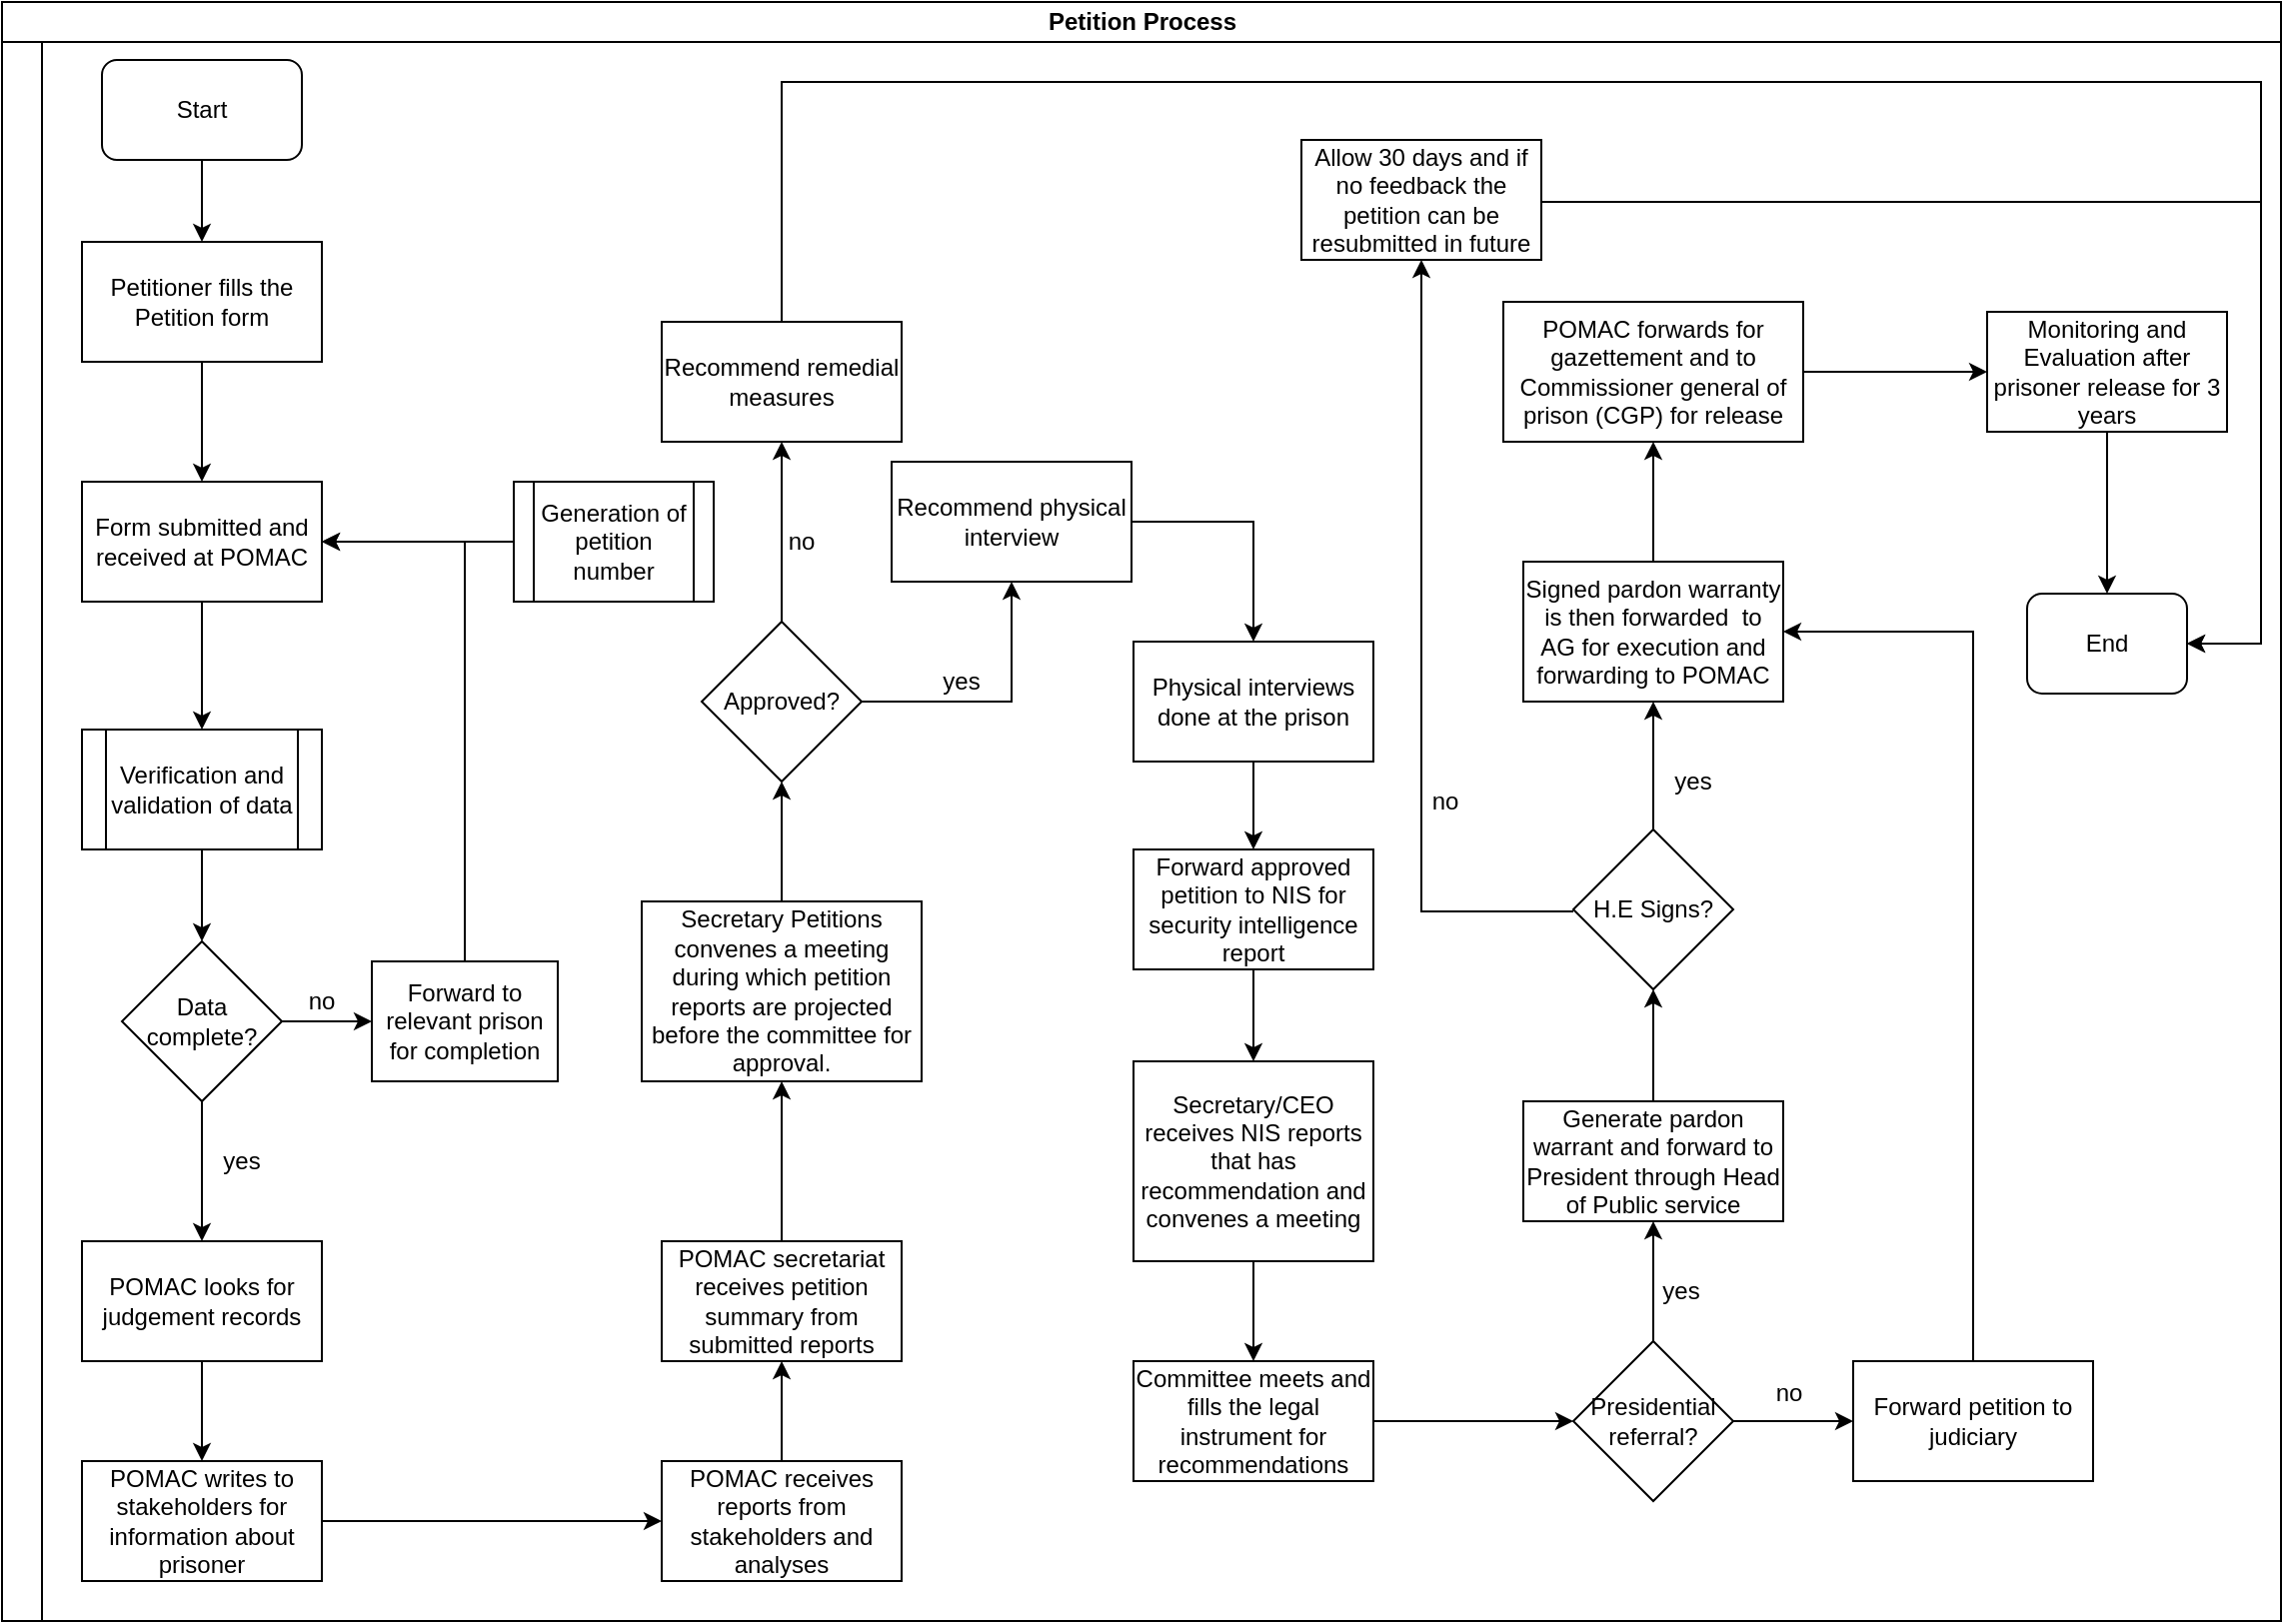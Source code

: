 <mxfile version="13.8.0" type="github">
  <diagram id="znga5Cu131E_-9qryZF8" name="Page-1">
    <mxGraphModel dx="910" dy="487" grid="1" gridSize="10" guides="1" tooltips="1" connect="1" arrows="1" fold="1" page="1" pageScale="1" pageWidth="1169" pageHeight="827" math="0" shadow="0">
      <root>
        <mxCell id="0" />
        <mxCell id="1" parent="0" />
        <mxCell id="18WlAGKv3SEhdBKcBWfW-1" value="Petition Process" style="swimlane;html=1;childLayout=stackLayout;resizeParent=1;resizeParentMax=0;horizontal=1;startSize=20;horizontalStack=0;" parent="1" vertex="1">
          <mxGeometry x="20" y="10" width="1140" height="810" as="geometry" />
        </mxCell>
        <mxCell id="18WlAGKv3SEhdBKcBWfW-2" value="" style="swimlane;html=1;startSize=20;horizontal=0;" parent="18WlAGKv3SEhdBKcBWfW-1" vertex="1">
          <mxGeometry y="20" width="1140" height="790" as="geometry" />
        </mxCell>
        <mxCell id="tqYWSmG6XYO8T_lrHcQw-3" value="" style="edgeStyle=orthogonalEdgeStyle;rounded=0;orthogonalLoop=1;jettySize=auto;html=1;entryX=0.5;entryY=0;entryDx=0;entryDy=0;" parent="18WlAGKv3SEhdBKcBWfW-2" source="tqYWSmG6XYO8T_lrHcQw-1" target="tqYWSmG6XYO8T_lrHcQw-4" edge="1">
          <mxGeometry relative="1" as="geometry">
            <mxPoint x="100" y="135" as="targetPoint" />
          </mxGeometry>
        </mxCell>
        <mxCell id="tqYWSmG6XYO8T_lrHcQw-1" value="Start" style="rounded=1;whiteSpace=wrap;html=1;" parent="18WlAGKv3SEhdBKcBWfW-2" vertex="1">
          <mxGeometry x="50" y="9" width="100" height="50" as="geometry" />
        </mxCell>
        <mxCell id="XICMrNqC_bUasMm1yP-3-61" value="Allow 30 days and if no feedback the petition can be resubmitted in future" style="rounded=0;whiteSpace=wrap;html=1;" vertex="1" parent="18WlAGKv3SEhdBKcBWfW-2">
          <mxGeometry x="650" y="49" width="120" height="60" as="geometry" />
        </mxCell>
        <mxCell id="tqYWSmG6XYO8T_lrHcQw-4" value="Petitioner fills the Petition form" style="rounded=0;whiteSpace=wrap;html=1;" parent="18WlAGKv3SEhdBKcBWfW-2" vertex="1">
          <mxGeometry x="40" y="100" width="120" height="60" as="geometry" />
        </mxCell>
        <mxCell id="XICMrNqC_bUasMm1yP-3-44" value="POMAC forwards for gazettement and to Commissioner general of prison (CGP) for release" style="whiteSpace=wrap;html=1;rounded=0;" vertex="1" parent="18WlAGKv3SEhdBKcBWfW-2">
          <mxGeometry x="751" y="130" width="150" height="70" as="geometry" />
        </mxCell>
        <mxCell id="XICMrNqC_bUasMm1yP-3-46" value="Monitoring and Evaluation after prisoner release for 3 years" style="whiteSpace=wrap;html=1;rounded=0;" vertex="1" parent="18WlAGKv3SEhdBKcBWfW-2">
          <mxGeometry x="993" y="135" width="120" height="60" as="geometry" />
        </mxCell>
        <mxCell id="XICMrNqC_bUasMm1yP-3-13" value="Recommend physical interview" style="whiteSpace=wrap;html=1;rounded=0;" vertex="1" parent="18WlAGKv3SEhdBKcBWfW-2">
          <mxGeometry x="445" y="210" width="120" height="60" as="geometry" />
        </mxCell>
        <mxCell id="tqYWSmG6XYO8T_lrHcQw-9" value="Generation of petition number" style="shape=process;whiteSpace=wrap;html=1;backgroundOutline=1;" parent="18WlAGKv3SEhdBKcBWfW-2" vertex="1">
          <mxGeometry x="256" y="220" width="100" height="60" as="geometry" />
        </mxCell>
        <mxCell id="tqYWSmG6XYO8T_lrHcQw-5" value="Form submitted and received at POMAC" style="whiteSpace=wrap;html=1;rounded=0;" parent="18WlAGKv3SEhdBKcBWfW-2" vertex="1">
          <mxGeometry x="40" y="220" width="120" height="60" as="geometry" />
        </mxCell>
        <mxCell id="XICMrNqC_bUasMm1yP-3-54" value="no" style="text;html=1;strokeColor=none;fillColor=none;align=center;verticalAlign=middle;whiteSpace=wrap;rounded=0;" vertex="1" parent="18WlAGKv3SEhdBKcBWfW-2">
          <mxGeometry x="380" y="240" width="40" height="20" as="geometry" />
        </mxCell>
        <mxCell id="XICMrNqC_bUasMm1yP-3-38" value="Signed pardon warranty is then forwarded&amp;nbsp; to AG for execution and forwarding to POMAC" style="whiteSpace=wrap;html=1;rounded=0;" vertex="1" parent="18WlAGKv3SEhdBKcBWfW-2">
          <mxGeometry x="761" y="260" width="130" height="70" as="geometry" />
        </mxCell>
        <mxCell id="XICMrNqC_bUasMm1yP-3-57" value="End" style="rounded=1;whiteSpace=wrap;html=1;" vertex="1" parent="18WlAGKv3SEhdBKcBWfW-2">
          <mxGeometry x="1013" y="276" width="80" height="50" as="geometry" />
        </mxCell>
        <mxCell id="XICMrNqC_bUasMm1yP-3-15" value="yes" style="text;html=1;strokeColor=none;fillColor=none;align=center;verticalAlign=middle;whiteSpace=wrap;rounded=0;" vertex="1" parent="18WlAGKv3SEhdBKcBWfW-2">
          <mxGeometry x="460" y="310" width="40" height="20" as="geometry" />
        </mxCell>
        <mxCell id="XICMrNqC_bUasMm1yP-3-11" value="Approved?" style="rhombus;whiteSpace=wrap;html=1;rounded=0;" vertex="1" parent="18WlAGKv3SEhdBKcBWfW-2">
          <mxGeometry x="350" y="290" width="80" height="80" as="geometry" />
        </mxCell>
        <mxCell id="XICMrNqC_bUasMm1yP-3-16" value="Physical interviews done at the prison" style="whiteSpace=wrap;html=1;rounded=0;" vertex="1" parent="18WlAGKv3SEhdBKcBWfW-2">
          <mxGeometry x="566" y="300" width="120" height="60" as="geometry" />
        </mxCell>
        <mxCell id="XICMrNqC_bUasMm1yP-3-42" value="yes" style="text;html=1;strokeColor=none;fillColor=none;align=center;verticalAlign=middle;whiteSpace=wrap;rounded=0;" vertex="1" parent="18WlAGKv3SEhdBKcBWfW-2">
          <mxGeometry x="826" y="360" width="40" height="20" as="geometry" />
        </mxCell>
        <mxCell id="tqYWSmG6XYO8T_lrHcQw-7" value="Verification and validation of data" style="shape=process;whiteSpace=wrap;html=1;backgroundOutline=1;rounded=0;" parent="18WlAGKv3SEhdBKcBWfW-2" vertex="1">
          <mxGeometry x="40" y="344" width="120" height="60" as="geometry" />
        </mxCell>
        <mxCell id="XICMrNqC_bUasMm1yP-3-60" value="no" style="text;html=1;strokeColor=none;fillColor=none;align=center;verticalAlign=middle;whiteSpace=wrap;rounded=0;" vertex="1" parent="18WlAGKv3SEhdBKcBWfW-2">
          <mxGeometry x="702" y="370" width="40" height="20" as="geometry" />
        </mxCell>
        <mxCell id="XICMrNqC_bUasMm1yP-3-18" value="Forward approved petition to NIS for security intelligence report" style="whiteSpace=wrap;html=1;rounded=0;" vertex="1" parent="18WlAGKv3SEhdBKcBWfW-2">
          <mxGeometry x="566" y="404" width="120" height="60" as="geometry" />
        </mxCell>
        <mxCell id="XICMrNqC_bUasMm1yP-3-36" value="H.E Signs?" style="rhombus;whiteSpace=wrap;html=1;rounded=0;" vertex="1" parent="18WlAGKv3SEhdBKcBWfW-2">
          <mxGeometry x="786" y="394" width="80" height="80" as="geometry" />
        </mxCell>
        <mxCell id="XICMrNqC_bUasMm1yP-3-68" value="no" style="text;html=1;strokeColor=none;fillColor=none;align=center;verticalAlign=middle;whiteSpace=wrap;rounded=0;" vertex="1" parent="18WlAGKv3SEhdBKcBWfW-2">
          <mxGeometry x="140" y="470" width="40" height="20" as="geometry" />
        </mxCell>
        <mxCell id="tqYWSmG6XYO8T_lrHcQw-11" value="Data complete?" style="rhombus;whiteSpace=wrap;html=1;rounded=0;" parent="18WlAGKv3SEhdBKcBWfW-2" vertex="1">
          <mxGeometry x="60" y="450" width="80" height="80" as="geometry" />
        </mxCell>
        <mxCell id="XICMrNqC_bUasMm1yP-3-7" value="Secretary Petitions convenes a meeting during which petition reports are projected before the committee for approval." style="whiteSpace=wrap;html=1;rounded=0;" vertex="1" parent="18WlAGKv3SEhdBKcBWfW-2">
          <mxGeometry x="320" y="430" width="140" height="90" as="geometry" />
        </mxCell>
        <mxCell id="XICMrNqC_bUasMm1yP-3-28" value="Generate pardon warrant and forward to President through Head of Public service" style="whiteSpace=wrap;html=1;rounded=0;" vertex="1" parent="18WlAGKv3SEhdBKcBWfW-2">
          <mxGeometry x="761" y="530" width="130" height="60" as="geometry" />
        </mxCell>
        <mxCell id="XICMrNqC_bUasMm1yP-3-20" value="Secretary/CEO receives NIS reports that has recommendation and convenes a meeting" style="whiteSpace=wrap;html=1;rounded=0;" vertex="1" parent="18WlAGKv3SEhdBKcBWfW-2">
          <mxGeometry x="566" y="510" width="120" height="100" as="geometry" />
        </mxCell>
        <mxCell id="tqYWSmG6XYO8T_lrHcQw-15" value="yes" style="text;html=1;strokeColor=none;fillColor=none;align=center;verticalAlign=middle;whiteSpace=wrap;rounded=0;" parent="18WlAGKv3SEhdBKcBWfW-2" vertex="1">
          <mxGeometry x="100" y="550" width="40" height="20" as="geometry" />
        </mxCell>
        <mxCell id="XICMrNqC_bUasMm1yP-3-5" value="POMAC secretariat receives petition summary from submitted reports" style="whiteSpace=wrap;html=1;rounded=0;" vertex="1" parent="18WlAGKv3SEhdBKcBWfW-2">
          <mxGeometry x="330" y="600" width="120" height="60" as="geometry" />
        </mxCell>
        <mxCell id="tqYWSmG6XYO8T_lrHcQw-13" value="POMAC looks for judgement records" style="whiteSpace=wrap;html=1;rounded=0;" parent="18WlAGKv3SEhdBKcBWfW-2" vertex="1">
          <mxGeometry x="40" y="600" width="120" height="60" as="geometry" />
        </mxCell>
        <mxCell id="tqYWSmG6XYO8T_lrHcQw-6" value="" style="edgeStyle=orthogonalEdgeStyle;rounded=0;orthogonalLoop=1;jettySize=auto;html=1;" parent="18WlAGKv3SEhdBKcBWfW-2" source="tqYWSmG6XYO8T_lrHcQw-4" target="tqYWSmG6XYO8T_lrHcQw-5" edge="1">
          <mxGeometry relative="1" as="geometry" />
        </mxCell>
        <mxCell id="tqYWSmG6XYO8T_lrHcQw-10" value="" style="edgeStyle=orthogonalEdgeStyle;rounded=0;orthogonalLoop=1;jettySize=auto;html=1;" parent="18WlAGKv3SEhdBKcBWfW-2" source="tqYWSmG6XYO8T_lrHcQw-9" target="tqYWSmG6XYO8T_lrHcQw-5" edge="1">
          <mxGeometry relative="1" as="geometry" />
        </mxCell>
        <mxCell id="tqYWSmG6XYO8T_lrHcQw-8" value="" style="edgeStyle=orthogonalEdgeStyle;rounded=0;orthogonalLoop=1;jettySize=auto;html=1;" parent="18WlAGKv3SEhdBKcBWfW-2" source="tqYWSmG6XYO8T_lrHcQw-5" target="tqYWSmG6XYO8T_lrHcQw-7" edge="1">
          <mxGeometry relative="1" as="geometry" />
        </mxCell>
        <mxCell id="tqYWSmG6XYO8T_lrHcQw-12" value="" style="edgeStyle=orthogonalEdgeStyle;rounded=0;orthogonalLoop=1;jettySize=auto;html=1;" parent="18WlAGKv3SEhdBKcBWfW-2" source="tqYWSmG6XYO8T_lrHcQw-7" target="tqYWSmG6XYO8T_lrHcQw-11" edge="1">
          <mxGeometry relative="1" as="geometry" />
        </mxCell>
        <mxCell id="XICMrNqC_bUasMm1yP-3-25" value="" style="edgeStyle=orthogonalEdgeStyle;rounded=0;orthogonalLoop=1;jettySize=auto;html=1;entryX=0.5;entryY=0;entryDx=0;entryDy=0;" edge="1" parent="18WlAGKv3SEhdBKcBWfW-2" source="tqYWSmG6XYO8T_lrHcQw-11" target="tqYWSmG6XYO8T_lrHcQw-13">
          <mxGeometry relative="1" as="geometry">
            <mxPoint x="100" y="610" as="targetPoint" />
          </mxGeometry>
        </mxCell>
        <mxCell id="XICMrNqC_bUasMm1yP-3-2" value="" style="edgeStyle=orthogonalEdgeStyle;rounded=0;orthogonalLoop=1;jettySize=auto;html=1;" edge="1" parent="18WlAGKv3SEhdBKcBWfW-2" source="tqYWSmG6XYO8T_lrHcQw-13" target="XICMrNqC_bUasMm1yP-3-1">
          <mxGeometry relative="1" as="geometry" />
        </mxCell>
        <mxCell id="XICMrNqC_bUasMm1yP-3-30" value="yes" style="text;html=1;strokeColor=none;fillColor=none;align=center;verticalAlign=middle;whiteSpace=wrap;rounded=0;" vertex="1" parent="18WlAGKv3SEhdBKcBWfW-2">
          <mxGeometry x="820" y="615" width="40" height="20" as="geometry" />
        </mxCell>
        <mxCell id="XICMrNqC_bUasMm1yP-3-35" value="no" style="text;html=1;strokeColor=none;fillColor=none;align=center;verticalAlign=middle;whiteSpace=wrap;rounded=0;" vertex="1" parent="18WlAGKv3SEhdBKcBWfW-2">
          <mxGeometry x="874" y="666" width="40" height="20" as="geometry" />
        </mxCell>
        <mxCell id="XICMrNqC_bUasMm1yP-3-22" value="Committee meets and fills the legal instrument for recommendations" style="whiteSpace=wrap;html=1;rounded=0;" vertex="1" parent="18WlAGKv3SEhdBKcBWfW-2">
          <mxGeometry x="566" y="660" width="120" height="60" as="geometry" />
        </mxCell>
        <mxCell id="XICMrNqC_bUasMm1yP-3-3" value="POMAC receives reports from stakeholders and analyses" style="whiteSpace=wrap;html=1;rounded=0;" vertex="1" parent="18WlAGKv3SEhdBKcBWfW-2">
          <mxGeometry x="330" y="710" width="120" height="60" as="geometry" />
        </mxCell>
        <mxCell id="XICMrNqC_bUasMm1yP-3-1" value="POMAC writes to stakeholders for information about prisoner" style="whiteSpace=wrap;html=1;rounded=0;" vertex="1" parent="18WlAGKv3SEhdBKcBWfW-2">
          <mxGeometry x="40" y="710" width="120" height="60" as="geometry" />
        </mxCell>
        <mxCell id="XICMrNqC_bUasMm1yP-3-4" value="" style="edgeStyle=orthogonalEdgeStyle;rounded=0;orthogonalLoop=1;jettySize=auto;html=1;" edge="1" parent="18WlAGKv3SEhdBKcBWfW-2" source="XICMrNqC_bUasMm1yP-3-1" target="XICMrNqC_bUasMm1yP-3-3">
          <mxGeometry relative="1" as="geometry" />
        </mxCell>
        <mxCell id="XICMrNqC_bUasMm1yP-3-6" value="" style="edgeStyle=orthogonalEdgeStyle;rounded=0;orthogonalLoop=1;jettySize=auto;html=1;" edge="1" parent="18WlAGKv3SEhdBKcBWfW-2" source="XICMrNqC_bUasMm1yP-3-3" target="XICMrNqC_bUasMm1yP-3-5">
          <mxGeometry relative="1" as="geometry" />
        </mxCell>
        <mxCell id="XICMrNqC_bUasMm1yP-3-8" value="" style="edgeStyle=orthogonalEdgeStyle;rounded=0;orthogonalLoop=1;jettySize=auto;html=1;" edge="1" parent="18WlAGKv3SEhdBKcBWfW-2" source="XICMrNqC_bUasMm1yP-3-5" target="XICMrNqC_bUasMm1yP-3-7">
          <mxGeometry relative="1" as="geometry" />
        </mxCell>
        <mxCell id="XICMrNqC_bUasMm1yP-3-12" value="" style="edgeStyle=orthogonalEdgeStyle;rounded=0;orthogonalLoop=1;jettySize=auto;html=1;" edge="1" parent="18WlAGKv3SEhdBKcBWfW-2" source="XICMrNqC_bUasMm1yP-3-7" target="XICMrNqC_bUasMm1yP-3-11">
          <mxGeometry relative="1" as="geometry" />
        </mxCell>
        <mxCell id="XICMrNqC_bUasMm1yP-3-14" value="" style="edgeStyle=orthogonalEdgeStyle;rounded=0;orthogonalLoop=1;jettySize=auto;html=1;" edge="1" parent="18WlAGKv3SEhdBKcBWfW-2" source="XICMrNqC_bUasMm1yP-3-11" target="XICMrNqC_bUasMm1yP-3-13">
          <mxGeometry relative="1" as="geometry" />
        </mxCell>
        <mxCell id="XICMrNqC_bUasMm1yP-3-17" value="" style="edgeStyle=orthogonalEdgeStyle;rounded=0;orthogonalLoop=1;jettySize=auto;html=1;" edge="1" parent="18WlAGKv3SEhdBKcBWfW-2" source="XICMrNqC_bUasMm1yP-3-13" target="XICMrNqC_bUasMm1yP-3-16">
          <mxGeometry relative="1" as="geometry" />
        </mxCell>
        <mxCell id="XICMrNqC_bUasMm1yP-3-19" value="" style="edgeStyle=orthogonalEdgeStyle;rounded=0;orthogonalLoop=1;jettySize=auto;html=1;" edge="1" parent="18WlAGKv3SEhdBKcBWfW-2" source="XICMrNqC_bUasMm1yP-3-16" target="XICMrNqC_bUasMm1yP-3-18">
          <mxGeometry relative="1" as="geometry" />
        </mxCell>
        <mxCell id="XICMrNqC_bUasMm1yP-3-21" value="" style="edgeStyle=orthogonalEdgeStyle;rounded=0;orthogonalLoop=1;jettySize=auto;html=1;" edge="1" parent="18WlAGKv3SEhdBKcBWfW-2" source="XICMrNqC_bUasMm1yP-3-18" target="XICMrNqC_bUasMm1yP-3-20">
          <mxGeometry relative="1" as="geometry" />
        </mxCell>
        <mxCell id="XICMrNqC_bUasMm1yP-3-23" value="" style="edgeStyle=orthogonalEdgeStyle;rounded=0;orthogonalLoop=1;jettySize=auto;html=1;" edge="1" parent="18WlAGKv3SEhdBKcBWfW-2" source="XICMrNqC_bUasMm1yP-3-20" target="XICMrNqC_bUasMm1yP-3-22">
          <mxGeometry relative="1" as="geometry" />
        </mxCell>
        <mxCell id="XICMrNqC_bUasMm1yP-3-37" value="" style="edgeStyle=orthogonalEdgeStyle;rounded=0;orthogonalLoop=1;jettySize=auto;html=1;" edge="1" parent="18WlAGKv3SEhdBKcBWfW-2" source="XICMrNqC_bUasMm1yP-3-28" target="XICMrNqC_bUasMm1yP-3-36">
          <mxGeometry relative="1" as="geometry" />
        </mxCell>
        <mxCell id="XICMrNqC_bUasMm1yP-3-39" value="" style="edgeStyle=orthogonalEdgeStyle;rounded=0;orthogonalLoop=1;jettySize=auto;html=1;" edge="1" parent="18WlAGKv3SEhdBKcBWfW-2" source="XICMrNqC_bUasMm1yP-3-36" target="XICMrNqC_bUasMm1yP-3-38">
          <mxGeometry relative="1" as="geometry" />
        </mxCell>
        <mxCell id="XICMrNqC_bUasMm1yP-3-45" value="" style="edgeStyle=orthogonalEdgeStyle;rounded=0;orthogonalLoop=1;jettySize=auto;html=1;" edge="1" parent="18WlAGKv3SEhdBKcBWfW-2" source="XICMrNqC_bUasMm1yP-3-38" target="XICMrNqC_bUasMm1yP-3-44">
          <mxGeometry relative="1" as="geometry" />
        </mxCell>
        <mxCell id="XICMrNqC_bUasMm1yP-3-47" value="" style="edgeStyle=orthogonalEdgeStyle;rounded=0;orthogonalLoop=1;jettySize=auto;html=1;" edge="1" parent="18WlAGKv3SEhdBKcBWfW-2" source="XICMrNqC_bUasMm1yP-3-44" target="XICMrNqC_bUasMm1yP-3-46">
          <mxGeometry relative="1" as="geometry" />
        </mxCell>
        <mxCell id="XICMrNqC_bUasMm1yP-3-56" value="" style="edgeStyle=orthogonalEdgeStyle;rounded=0;orthogonalLoop=1;jettySize=auto;html=1;entryX=0.5;entryY=0;entryDx=0;entryDy=0;" edge="1" parent="18WlAGKv3SEhdBKcBWfW-2" source="XICMrNqC_bUasMm1yP-3-46" target="XICMrNqC_bUasMm1yP-3-57">
          <mxGeometry relative="1" as="geometry">
            <mxPoint x="1030" y="275" as="targetPoint" />
          </mxGeometry>
        </mxCell>
        <mxCell id="XICMrNqC_bUasMm1yP-3-63" value="" style="edgeStyle=orthogonalEdgeStyle;rounded=0;orthogonalLoop=1;jettySize=auto;html=1;entryX=1;entryY=0.5;entryDx=0;entryDy=0;exitX=1;exitY=0.5;exitDx=0;exitDy=0;" edge="1" parent="18WlAGKv3SEhdBKcBWfW-2" source="XICMrNqC_bUasMm1yP-3-61" target="XICMrNqC_bUasMm1yP-3-57">
          <mxGeometry relative="1" as="geometry">
            <mxPoint x="850" y="60" as="targetPoint" />
            <Array as="points">
              <mxPoint x="770" y="80" />
              <mxPoint x="1130" y="80" />
              <mxPoint x="1130" y="301" />
            </Array>
          </mxGeometry>
        </mxCell>
        <mxCell id="XICMrNqC_bUasMm1yP-3-29" value="" style="edgeStyle=orthogonalEdgeStyle;rounded=0;orthogonalLoop=1;jettySize=auto;html=1;" edge="1" parent="1" source="XICMrNqC_bUasMm1yP-3-26" target="XICMrNqC_bUasMm1yP-3-28">
          <mxGeometry relative="1" as="geometry" />
        </mxCell>
        <mxCell id="XICMrNqC_bUasMm1yP-3-34" value="" style="edgeStyle=orthogonalEdgeStyle;rounded=0;orthogonalLoop=1;jettySize=auto;html=1;" edge="1" parent="1" source="XICMrNqC_bUasMm1yP-3-26" target="XICMrNqC_bUasMm1yP-3-33">
          <mxGeometry relative="1" as="geometry" />
        </mxCell>
        <mxCell id="XICMrNqC_bUasMm1yP-3-26" value="Presidential referral?" style="rhombus;whiteSpace=wrap;html=1;rounded=0;" vertex="1" parent="1">
          <mxGeometry x="806" y="680" width="80" height="80" as="geometry" />
        </mxCell>
        <mxCell id="XICMrNqC_bUasMm1yP-3-27" value="" style="edgeStyle=orthogonalEdgeStyle;rounded=0;orthogonalLoop=1;jettySize=auto;html=1;" edge="1" parent="1" source="XICMrNqC_bUasMm1yP-3-22" target="XICMrNqC_bUasMm1yP-3-26">
          <mxGeometry relative="1" as="geometry" />
        </mxCell>
        <mxCell id="XICMrNqC_bUasMm1yP-3-49" value="" style="edgeStyle=orthogonalEdgeStyle;rounded=0;orthogonalLoop=1;jettySize=auto;html=1;entryX=1;entryY=0.5;entryDx=0;entryDy=0;exitX=0.5;exitY=0;exitDx=0;exitDy=0;" edge="1" parent="1" source="XICMrNqC_bUasMm1yP-3-33" target="XICMrNqC_bUasMm1yP-3-38">
          <mxGeometry relative="1" as="geometry">
            <mxPoint x="1006" y="620" as="targetPoint" />
            <Array as="points">
              <mxPoint x="1006" y="325" />
            </Array>
          </mxGeometry>
        </mxCell>
        <mxCell id="XICMrNqC_bUasMm1yP-3-33" value="Forward petition to judiciary" style="whiteSpace=wrap;html=1;rounded=0;" vertex="1" parent="1">
          <mxGeometry x="946" y="690" width="120" height="60" as="geometry" />
        </mxCell>
        <mxCell id="XICMrNqC_bUasMm1yP-3-51" value="" style="edgeStyle=orthogonalEdgeStyle;rounded=0;orthogonalLoop=1;jettySize=auto;html=1;entryX=0.5;entryY=1;entryDx=0;entryDy=0;" edge="1" parent="1" target="XICMrNqC_bUasMm1yP-3-61">
          <mxGeometry relative="1" as="geometry">
            <mxPoint x="806" y="465" as="sourcePoint" />
            <mxPoint x="730" y="120" as="targetPoint" />
            <Array as="points">
              <mxPoint x="730" y="465" />
            </Array>
          </mxGeometry>
        </mxCell>
        <mxCell id="XICMrNqC_bUasMm1yP-3-59" value="" style="edgeStyle=orthogonalEdgeStyle;rounded=0;orthogonalLoop=1;jettySize=auto;html=1;entryX=1;entryY=0.5;entryDx=0;entryDy=0;" edge="1" parent="1" source="XICMrNqC_bUasMm1yP-3-52" target="XICMrNqC_bUasMm1yP-3-57">
          <mxGeometry relative="1" as="geometry">
            <mxPoint x="410" y="100" as="targetPoint" />
            <Array as="points">
              <mxPoint x="410" y="50" />
              <mxPoint x="1150" y="50" />
              <mxPoint x="1150" y="331" />
            </Array>
          </mxGeometry>
        </mxCell>
        <mxCell id="XICMrNqC_bUasMm1yP-3-52" value="Recommend remedial measures" style="whiteSpace=wrap;html=1;rounded=0;" vertex="1" parent="1">
          <mxGeometry x="350" y="170" width="120" height="60" as="geometry" />
        </mxCell>
        <mxCell id="XICMrNqC_bUasMm1yP-3-53" value="" style="edgeStyle=orthogonalEdgeStyle;rounded=0;orthogonalLoop=1;jettySize=auto;html=1;" edge="1" parent="1" source="XICMrNqC_bUasMm1yP-3-11" target="XICMrNqC_bUasMm1yP-3-52">
          <mxGeometry relative="1" as="geometry" />
        </mxCell>
        <mxCell id="XICMrNqC_bUasMm1yP-3-71" value="" style="edgeStyle=orthogonalEdgeStyle;rounded=0;orthogonalLoop=1;jettySize=auto;html=1;entryX=1;entryY=0.5;entryDx=0;entryDy=0;exitX=0.5;exitY=0;exitDx=0;exitDy=0;" edge="1" parent="1" source="XICMrNqC_bUasMm1yP-3-64" target="tqYWSmG6XYO8T_lrHcQw-5">
          <mxGeometry relative="1" as="geometry">
            <mxPoint x="262" y="420" as="targetPoint" />
            <Array as="points">
              <mxPoint x="252" y="280" />
            </Array>
          </mxGeometry>
        </mxCell>
        <mxCell id="XICMrNqC_bUasMm1yP-3-64" value="Forward to relevant prison for completion" style="whiteSpace=wrap;html=1;rounded=0;" vertex="1" parent="1">
          <mxGeometry x="205" y="490" width="93" height="60" as="geometry" />
        </mxCell>
        <mxCell id="XICMrNqC_bUasMm1yP-3-65" value="" style="edgeStyle=orthogonalEdgeStyle;rounded=0;orthogonalLoop=1;jettySize=auto;html=1;" edge="1" parent="1" source="tqYWSmG6XYO8T_lrHcQw-11" target="XICMrNqC_bUasMm1yP-3-64">
          <mxGeometry relative="1" as="geometry" />
        </mxCell>
      </root>
    </mxGraphModel>
  </diagram>
</mxfile>
